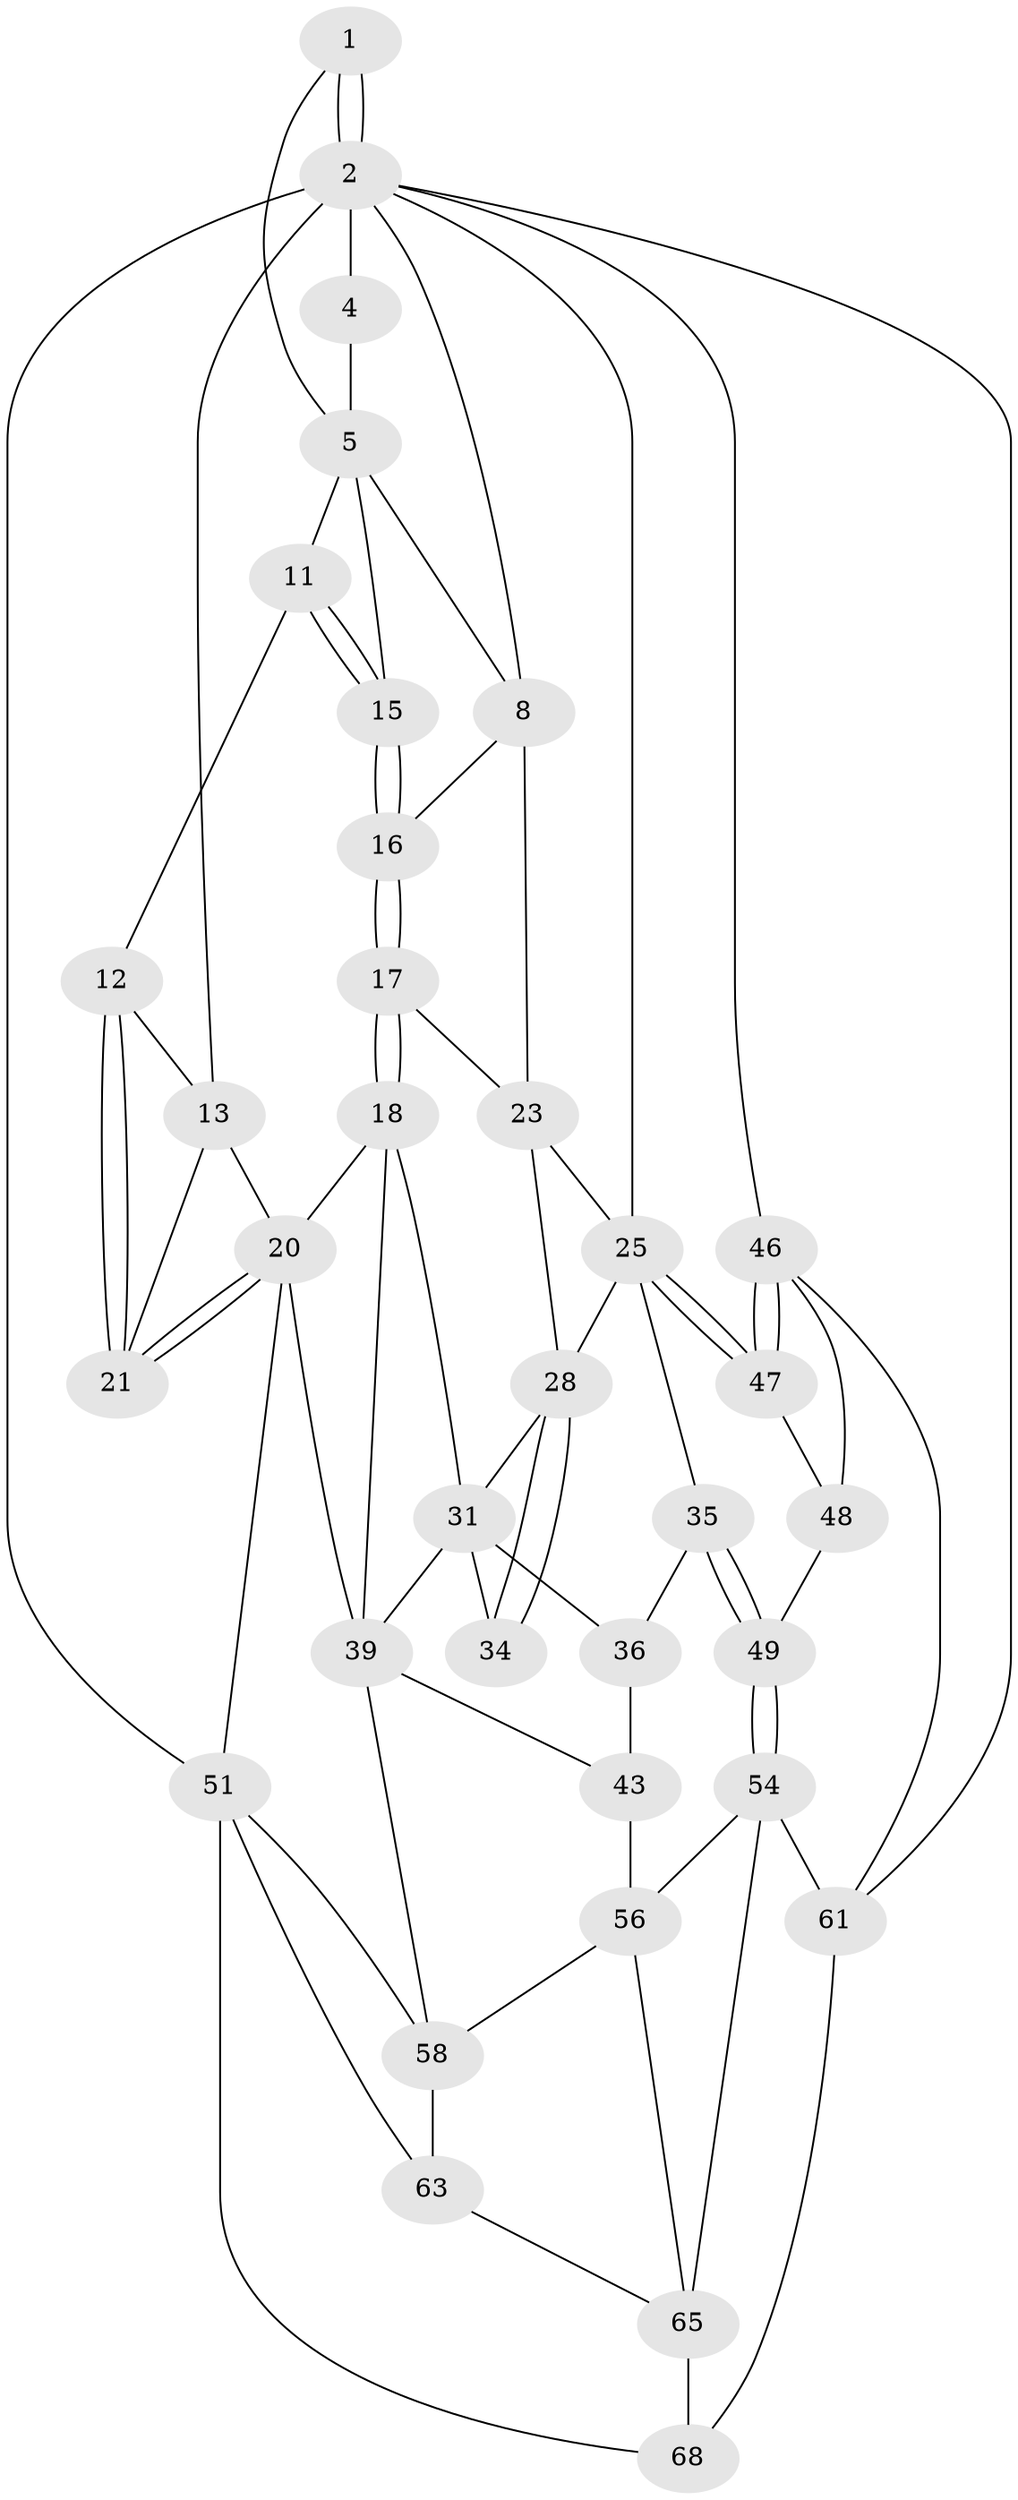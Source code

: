 // original degree distribution, {3: 0.02857142857142857, 5: 0.6285714285714286, 6: 0.15714285714285714, 4: 0.18571428571428572}
// Generated by graph-tools (version 1.1) at 2025/21/03/04/25 18:21:43]
// undirected, 35 vertices, 77 edges
graph export_dot {
graph [start="1"]
  node [color=gray90,style=filled];
  1 [pos="+0.6943411359336816+0"];
  2 [pos="+1+0",super="+45+3+7"];
  4 [pos="+0.35246096230904245+0"];
  5 [pos="+0.6117195921411903+0.05285301239811747",super="+6+10"];
  8 [pos="+0.6760714348973824+0.15762490126761092",super="+9"];
  11 [pos="+0.3575037112979737+0"];
  12 [pos="+0.35176713433425427+0"];
  13 [pos="+0.1737498201687568+0.1260297533703528",super="+14"];
  15 [pos="+0.43825925172623625+0.04004889562276677"];
  16 [pos="+0.4498676096783142+0.15558827480100634"];
  17 [pos="+0.42988091483466756+0.2235619838985197"];
  18 [pos="+0.38061381993920557+0.25829305670853264",super="+19"];
  20 [pos="+0.3407165854315418+0.23667523530425982",super="+22"];
  21 [pos="+0.30379101174403333+0.1733496827828585"];
  23 [pos="+0.6632727874897879+0.19734991691752737",super="+24"];
  25 [pos="+1+0.20372750172566878",super="+26"];
  28 [pos="+0.6214694076176411+0.30104451088094564",super="+29"];
  31 [pos="+0.5275146063661665+0.37393229362634867",super="+32+38"];
  34 [pos="+0.6192044973967812+0.30475667640196025"];
  35 [pos="+0.7234491556550816+0.48129827457590585"];
  36 [pos="+0.6916473151344009+0.48015744547712247",super="+37"];
  39 [pos="+0.2506426687768093+0.4314422800266875",super="+41"];
  43 [pos="+0.47901745863986417+0.5237408825524864",super="+50"];
  46 [pos="+1+0.546021659188895",super="+60"];
  47 [pos="+1+0.2395326885804546"];
  48 [pos="+0.8065090551940063+0.5606394299272554"];
  49 [pos="+0.7737940843629373+0.5474331584764005"];
  51 [pos="+0+0.38952811301774654",super="+52"];
  54 [pos="+0.615937694418054+0.7669961643565743",super="+55"];
  56 [pos="+0.5854211206739696+0.7482850439956368",super="+57"];
  58 [pos="+0.36180126789285894+0.6477872655464518",super="+59"];
  61 [pos="+0.8730668910988677+0.8649492152710415",super="+62+64"];
  63 [pos="+0.12370757657433816+0.8186618631786515"];
  65 [pos="+0.34348392440714426+0.7329977073995901",super="+67+66"];
  68 [pos="+0.6060648346756321+1",super="+69"];
  1 -- 2;
  1 -- 2;
  1 -- 5;
  2 -- 51 [weight=2];
  2 -- 61;
  2 -- 46;
  2 -- 4;
  2 -- 13;
  2 -- 8;
  2 -- 25;
  4 -- 5;
  5 -- 11;
  5 -- 8;
  5 -- 15;
  8 -- 23;
  8 -- 16;
  11 -- 12;
  11 -- 15;
  11 -- 15;
  12 -- 13;
  12 -- 21;
  12 -- 21;
  13 -- 21;
  13 -- 20;
  15 -- 16;
  15 -- 16;
  16 -- 17;
  16 -- 17;
  17 -- 18;
  17 -- 18;
  17 -- 23;
  18 -- 20;
  18 -- 39;
  18 -- 31;
  20 -- 21;
  20 -- 21;
  20 -- 51;
  20 -- 39;
  23 -- 28;
  23 -- 25;
  25 -- 47;
  25 -- 47;
  25 -- 35;
  25 -- 28;
  28 -- 34 [weight=2];
  28 -- 34;
  28 -- 31;
  31 -- 36 [weight=2];
  31 -- 34;
  31 -- 39;
  35 -- 36;
  35 -- 49;
  35 -- 49;
  36 -- 43 [weight=2];
  39 -- 58;
  39 -- 43;
  43 -- 56;
  46 -- 47;
  46 -- 47;
  46 -- 48;
  46 -- 61;
  47 -- 48;
  48 -- 49;
  49 -- 54;
  49 -- 54;
  51 -- 58;
  51 -- 63;
  51 -- 68;
  54 -- 61;
  54 -- 56;
  54 -- 65;
  56 -- 65;
  56 -- 58;
  58 -- 63;
  61 -- 68 [weight=2];
  63 -- 65;
  65 -- 68 [weight=2];
}
